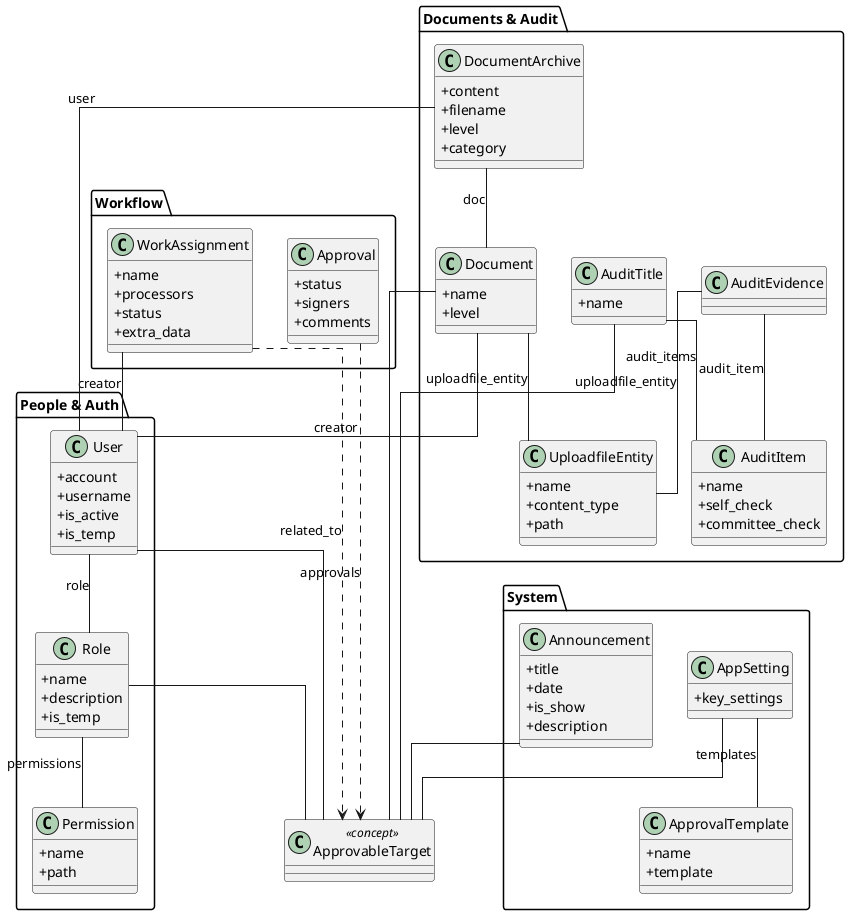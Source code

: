 @startuml
skinparam classAttributeIconSize 0
skinparam linetype ortho

' ====== 人員與權限 ======
package "People & Auth" {
  class User {
    +account
    +username
    +is_active
    +is_temp
  }
  class Role {
    +name
    +description
    +is_temp
  }
  class Permission {
    +name
    +path
  }

  ' User 與 Role 關聯
  User -- Role : role
  ' Role 與 Permission 關聯
  Role -- Permission : permissions
}

' ====== 工作與審批 ======
package "Workflow" {
  class Approval {
    +status
    +signers
    +comments
  }
  class WorkAssignment {
    +name
    +processors
    +status
    +extra_data
  }

  ' 建立者
  WorkAssignment -- User : creator
}

' ====== 文件/稽核 ======
package "Documents & Audit" {
  class Document {
    +name
    +level
  }
  class DocumentArchive {
    +content
    +filename
    +level
    +category
  }
  class UploadfileEntity {
    +name
    +content_type
    +path
  }

  class AuditTitle {
    +name
  }
  class AuditItem {
    +name
    +self_check
    +committee_check
  }
  class AuditEvidence

  ' Document 與 User 關聯
  Document -- User : creator
  ' Document 與 UploadfileEntity 關聯
  Document -- UploadfileEntity : uploadfile_entity
  ' DocumentArchive 與 Document/User 關聯
  DocumentArchive -- Document : doc
  DocumentArchive -- User : user
  ' AuditEvidence 與 UploadfileEntity 關聯
  AuditEvidence -- UploadfileEntity : uploadfile_entity
  ' 稽核層級
  AuditTitle -- AuditItem : audit_items
  AuditEvidence -- AuditItem : audit_item
}

' ====== 公告/系統設定 ======
package "System" {
  class Announcement {
    +title
    +date
    +is_show
    +description
  }
  class AppSetting {
    +key_settings
  }
  class ApprovalTemplate {
    +name
    +template
  }

  AppSetting -- ApprovalTemplate : templates
}

' ====== 虛擬概念收斂 ======
class ApprovableTarget <<concept>> {
}

' 把箭頭收斂到 ApprovableTarget（Core）
Approval ..> ApprovableTarget : approvals
WorkAssignment ..> ApprovableTarget : related_to

' 真實領域物件指向 ApprovableTarget（Core）
Announcement -- ApprovableTarget
Document -- ApprovableTarget
AuditTitle -- ApprovableTarget
Role -- ApprovableTarget
User -- ApprovableTarget
AppSetting -- ApprovableTarget

@enduml
